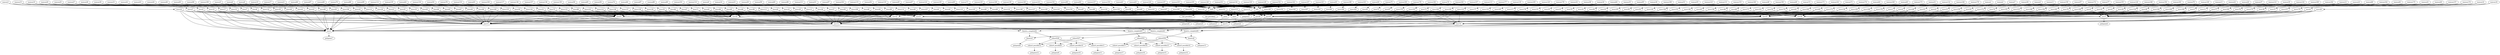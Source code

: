digraph g{
"maison1"->"murs1"
"maison1"->"toit5"
"maison1"->"sol1"
"maison2"->"murs2"
"maison2"->"toit5"
"maison2"->"sol1"
"maison3"->"murs22"
"maison3"->"toit5"
"maison3"->"sol1"
"maison4"->"murs21"
"maison4"->"toit5"
"maison4"->"sol1"
"maison5"->"murs24"
"maison5"->"toit5"
"maison5"->"sol1"
"maison6"->"murs14"
"maison6"->"toit5"
"maison6"->"sol1"
"maison7"->"murs28"
"maison7"->"toit5"
"maison7"->"sol1"
"maison8"->"murs30"
"maison8"->"toit5"
"maison8"->"sol1"
"maison9"->"murs20"
"maison9"->"toit5"
"maison9"->"sol1"
"maison10"->"murs23"
"maison10"->"toit5"
"maison10"->"sol1"
"maison11"->"murs15"
"maison11"->"toit5"
"maison11"->"sol1"
"maison12"->"murs3"
"maison12"->"toit5"
"maison12"->"sol1"
"maison13"->"murs5"
"maison13"->"toit5"
"maison13"->"sol1"
"maison14"->"murs18"
"maison14"->"toit5"
"maison14"->"sol1"
"maison15"->"murs27"
"maison15"->"toit5"
"maison15"->"sol1"
"maison16"->"murs6"
"maison16"->"toit5"
"maison16"->"sol1"
"maison17"->"murs25"
"maison17"->"toit5"
"maison17"->"sol1"
"maison18"->"murs26"
"maison18"->"toit5"
"maison18"->"sol1"
"maison19"->"murs9"
"maison19"->"toit5"
"maison19"->"sol1"
"maison20"->"murs10"
"maison20"->"toit5"
"maison20"->"sol1"
"maison21"->"murs19"
"maison21"->"toit5"
"maison21"->"sol1"
"maison22"->"murs16"
"maison22"->"toit5"
"maison22"->"sol1"
"maison23"->"murs29"
"maison23"->"toit5"
"maison23"->"sol1"
"maison24"->"murs11"
"maison24"->"toit5"
"maison24"->"sol1"
"maison25"->"murs17"
"maison25"->"toit5"
"maison25"->"sol1"
"maison26"->"murs4"
"maison26"->"toit5"
"maison26"->"sol1"
"maison27"->"murs12"
"maison27"->"toit5"
"maison27"->"sol1"
"maison28"->"murs7"
"maison28"->"toit5"
"maison28"->"sol1"
"maison29"->"murs13"
"maison29"->"toit5"
"maison29"->"sol1"
"maison30"->"murs8"
"maison30"->"toit5"
"maison30"->"sol1"
"maison31"->"murs130"
"maison31"->"toit5"
"maison31"->"sol1"
"maison32"->"murs131"
"maison32"->"toit5"
"maison32"->"sol1"
"maison33"->"murs132"
"maison33"->"toit5"
"maison33"->"sol1"
"maison34"->"murs31"
"maison34"->"toit5"
"maison34"->"sol1"
"maison35"->"murs32"
"maison35"->"toit5"
"maison35"->"sol1"
"maison36"->"murs33"
"maison36"->"toit5"
"maison36"->"sol1"
"maison37"->"murs34"
"maison37"->"toit5"
"maison37"->"sol1"
"maison38"->"murs35"
"maison38"->"toit5"
"maison38"->"sol1"
"maison39"->"murs36"
"maison39"->"toit5"
"maison39"->"sol1"
"maison40"->"murs37"
"maison40"->"toit5"
"maison40"->"sol1"
"maison41"->"murs38"
"maison41"->"toit5"
"maison41"->"sol1"
"maison42"->"murs39"
"maison42"->"toit5"
"maison42"->"sol1"
"maison43"->"murs40"
"maison43"->"toit5"
"maison43"->"sol1"
"maison44"->"murs41"
"maison44"->"toit5"
"maison44"->"sol1"
"maison45"->"murs42"
"maison45"->"toit5"
"maison45"->"sol1"
"maison46"->"murs43"
"maison46"->"toit5"
"maison46"->"sol1"
"maison47"->"murs44"
"maison47"->"toit5"
"maison47"->"sol1"
"maison48"->"murs45"
"maison48"->"toit5"
"maison48"->"sol1"
"maison49"->"murs46"
"maison49"->"toit5"
"maison49"->"sol1"
"maison50"->"murs47"
"maison50"->"toit5"
"maison50"->"sol1"
"maison51"->"murs48"
"maison51"->"toit5"
"maison51"->"sol1"
"maison52"->"murs49"
"maison52"->"toit5"
"maison52"->"sol1"
"maison53"->"murs50"
"maison53"->"toit5"
"maison53"->"sol1"
"maison54"->"murs51"
"maison54"->"toit5"
"maison54"->"sol1"
"maison55"->"murs52"
"maison55"->"toit5"
"maison55"->"sol1"
"maison56"->"murs53"
"maison56"->"toit5"
"maison56"->"sol1"
"maison57"->"murs54"
"maison57"->"toit5"
"maison57"->"sol1"
"maison58"->"murs55"
"maison58"->"toit5"
"maison58"->"sol1"
"maison59"->"murs56"
"maison59"->"toit5"
"maison59"->"sol1"
"maison60"->"murs57"
"maison60"->"toit5"
"maison60"->"sol1"
"maison61"->"murs58"
"maison61"->"toit5"
"maison61"->"sol1"
"maison62"->"murs59"
"maison62"->"toit5"
"maison62"->"sol1"
"maison63"->"murs60"
"maison63"->"toit5"
"maison63"->"sol1"
"maison64"->"murs61"
"maison64"->"toit5"
"maison64"->"sol1"
"maison65"->"murs62"
"maison65"->"toit5"
"maison65"->"sol1"
"maison66"->"murs63"
"maison66"->"toit5"
"maison66"->"sol1"
"maison67"->"murs64"
"maison67"->"toit5"
"maison67"->"sol1"
"maison68"->"murs65"
"maison68"->"toit5"
"maison68"->"sol1"
"maison69"->"murs66"
"maison69"->"toit5"
"maison69"->"sol1"
"maison70"->"murs67"
"maison70"->"toit5"
"maison70"->"sol1"
"maison71"->"murs68"
"maison71"->"toit5"
"maison71"->"sol1"
"maison72"->"murs69"
"maison72"->"toit5"
"maison72"->"sol1"
"maison73"->"murs70"
"maison73"->"toit5"
"maison73"->"sol1"
"maison74"->"murs71"
"maison74"->"toit5"
"maison74"->"sol1"
"maison75"->"murs72"
"maison75"->"toit5"
"maison75"->"sol1"
"maison76"->"murs73"
"maison76"->"toit5"
"maison76"->"sol1"
"maison77"->"murs74"
"maison77"->"toit5"
"maison77"->"sol1"
"maison78"->"murs75"
"maison78"->"toit5"
"maison78"->"sol1"
"maison79"->"murs76"
"maison79"->"toit5"
"maison79"->"sol1"
"maison80"->"murs77"
"maison80"->"toit5"
"maison80"->"sol1"
"maison81"->"murs78"
"maison81"->"toit5"
"maison81"->"sol1"
"maison82"->"murs79"
"maison82"->"toit5"
"maison82"->"sol1"
"maison83"->"murs80"
"maison83"->"toit5"
"maison83"->"sol1"
"maison84"->"murs81"
"maison84"->"toit5"
"maison84"->"sol1"
"maison85"->"murs82"
"maison85"->"toit5"
"maison85"->"sol1"
"maison86"->"murs83"
"maison86"->"toit5"
"maison86"->"sol1"
"maison87"->"murs84"
"maison87"->"toit5"
"maison87"->"sol1"
"maison88"->"murs85"
"maison88"->"toit5"
"maison88"->"sol1"
"maison89"->"murs86"
"maison89"->"toit5"
"maison89"->"sol1"
"maison90"->"murs87"
"maison90"->"toit5"
"maison90"->"sol1"
"maison91"->"murs88"
"maison91"->"toit5"
"maison91"->"sol1"
"maison92"->"murs89"
"maison92"->"toit5"
"maison92"->"sol1"
"maison93"->"murs90"
"maison93"->"toit5"
"maison93"->"sol1"
"maison94"->"murs91"
"maison94"->"toit5"
"maison94"->"sol1"
"maison95"->"murs92"
"maison95"->"toit5"
"maison95"->"sol1"
"maison96"->"murs93"
"maison96"->"toit5"
"maison96"->"sol1"
"maison97"->"murs94"
"maison97"->"toit5"
"maison97"->"sol1"
"maison98"->"murs95"
"maison98"->"toit5"
"maison98"->"sol1"
"maison99"->"murs96"
"maison99"->"toit5"
"maison99"->"sol1"
"maison100"->"murs97"
"maison100"->"toit5"
"maison100"->"sol1"
"maison101"->"murs98"
"maison101"->"toit5"
"maison101"->"sol1"
"maison102"->"murs99"
"maison102"->"toit5"
"maison102"->"sol1"
"maison103"->"murs100"
"maison103"->"toit5"
"maison103"->"sol1"
"maison104"->"murs101"
"maison104"->"toit5"
"maison104"->"sol1"
"maison105"->"murs102"
"maison105"->"toit5"
"maison105"->"sol1"
"maison106"->"murs103"
"maison106"->"toit5"
"maison106"->"sol1"
"maison107"->"murs104"
"maison107"->"toit5"
"maison107"->"sol1"
"maison108"->"murs105"
"maison108"->"toit5"
"maison108"->"sol1"
"maison109"->"murs106"
"maison109"->"toit5"
"maison109"->"sol1"
"maison110"->"murs107"
"maison110"->"toit5"
"maison110"->"sol1"
"maison111"->"murs108"
"maison111"->"toit5"
"maison111"->"sol1"
"maison112"->"murs109"
"maison112"->"toit5"
"maison112"->"sol1"
"maison113"->"murs110"
"maison113"->"toit5"
"maison113"->"sol1"
"maison114"->"murs111"
"maison114"->"toit5"
"maison114"->"sol1"
"maison115"->"murs112"
"maison115"->"toit5"
"maison115"->"sol1"
"maison116"->"murs113"
"maison116"->"toit5"
"maison116"->"sol1"
"maison117"->"murs114"
"maison117"->"toit5"
"maison117"->"sol1"
"maison118"->"murs115"
"maison118"->"toit5"
"maison118"->"sol1"
"maison119"->"murs116"
"maison119"->"toit5"
"maison119"->"sol1"
"maison120"->"murs117"
"maison120"->"toit5"
"maison120"->"sol1"
"maison121"->"murs118"
"maison121"->"toit5"
"maison121"->"sol1"
"maison122"->"murs119"
"maison122"->"toit5"
"maison122"->"sol1"
"maison123"->"murs120"
"maison123"->"toit5"
"maison123"->"sol1"
"maison124"->"murs121"
"maison124"->"toit5"
"maison124"->"sol1"
"maison125"->"murs122"
"maison125"->"toit5"
"maison125"->"sol1"
"maison126"->"murs123"
"maison126"->"toit5"
"maison126"->"sol1"
"maison127"->"murs124"
"maison127"->"toit5"
"maison127"->"sol1"
"maison128"->"murs125"
"maison128"->"toit5"
"maison128"->"sol1"
"maison129"->"murs126"
"maison129"->"toit5"
"maison129"->"sol1"
"maison130"->"murs127"
"maison130"->"toit5"
"maison130"->"sol1"
"maison131"->"murs128"
"maison131"->"toit5"
"maison131"->"sol1"
"maison132"->"murs129"
"maison132"->"toit5"
"maison132"->"sol1"
"maison133"->"murs133"
"maison133"->"toit5"
"maison133"->"sol1"
"maison134"->"murs134"
"maison134"->"toit5"
"maison134"->"sol1"
"maison135"->"murs135"
"maison135"->"toit5"
"maison135"->"sol1"
"maison136"->"murs136"
"maison136"->"toit5"
"maison136"->"sol1"
"maison137"->"murs137"
"maison137"->"toit5"
"maison137"->"sol1"
"maison138"->"murs138"
"maison138"->"toit5"
"maison138"->"sol1"
"maison139"->"murs139"
"maison139"->"toit5"
"maison139"->"sol1"
"maison140"->"murs140"
"maison140"->"toit5"
"maison140"->"sol1"
"maison141"->"murs141"
"maison141"->"toit5"
"maison141"->"sol1"
"maison142"->"murs142"
"maison142"->"toit5"
"maison142"->"sol1"
"maison143"->"murs143"
"maison143"->"toit5"
"maison143"->"sol1"
"maison144"->"murs144"
"maison144"->"toit5"
"maison144"->"sol1"
"maison145"->"murs145"
"maison145"->"toit5"
"maison145"->"sol1"
"maison146"->"murs146"
"maison146"->"toit5"
"maison146"->"sol1"
"maison147"->"murs147"
"maison147"->"toit5"
"maison147"->"sol1"
"maison148"->"murs148"
"maison148"->"toit5"
"maison148"->"sol1"
"maison149"->"murs149"
"maison149"->"toit5"
"maison149"->"sol1"
"maison150"->"murs150"
"maison150"->"toit5"
"maison150"->"sol1"
"maison151"->"murs151"
"maison151"->"toit5"
"maison151"->"sol1"
"maison152"->"murs152"
"maison152"->"toit5"
"maison152"->"sol1"
"maison153"->"murs153"
"maison153"->"toit5"
"maison153"->"sol1"
"maison154"->"murs154"
"maison154"->"toit5"
"maison154"->"sol1"
"maison155"->"murs155"
"maison155"->"toit5"
"maison155"->"sol1"
"maison156"->"murs156"
"maison156"->"toit5"
"maison156"->"sol1"
"maison157"->"murs157"
"maison157"->"toit5"
"maison157"->"sol1"
"maison158"->"murs158"
"maison158"->"toit5"
"maison158"->"sol1"
"maison159"->"murs159"
"maison159"->"toit5"
"maison159"->"sol1"
"maison160"->"murs160"
"maison160"->"toit5"
"maison160"->"sol1"
"maison161"->"murs161"
"maison161"->"toit5"
"maison161"->"sol1"
"maison162"->"murs162"
"maison162"->"toit5"
"maison162"->"sol1"
"maison163"->"murs163"
"maison163"->"toit5"
"maison163"->"sol1"
"maison164"->"murs164"
"maison164"->"toit5"
"maison164"->"sol1"
"maison165"->"murs165"
"maison165"->"toit5"
"maison165"->"sol1"
"maison166"->"murs166"
"maison166"->"toit5"
"maison166"->"sol1"
"maison167"->"murs167"
"maison167"->"toit5"
"maison167"->"sol1"
"maison168"->"murs168"
"maison168"->"toit5"
"maison168"->"sol1"
"maison169"->"murs169"
"maison169"->"toit5"
"maison169"->"sol1"
"maison170"->"murs170"
"maison170"->"toit5"
"maison170"->"sol1"
"maison171"->"murs171"
"maison171"->"toit5"
"maison171"->"sol1"
"maison172"->"murs172"
"maison172"->"toit5"
"maison172"->"sol1"
"maison173"->"murs173"
"maison173"->"toit5"
"maison173"->"sol1"
"maison174"->"murs174"
"maison174"->"toit5"
"maison174"->"sol1"
"maison175"->"murs175"
"maison175"->"toit5"
"maison175"->"sol1"
"maison176"->"murs176"
"maison176"->"toit5"
"maison176"->"sol1"
"maison177"->"murs177"
"maison177"->"toit5"
"maison177"->"sol1"
"maison178"->"murs178"
"maison178"->"toit5"
"maison178"->"sol1"
"maison179"->"murs179"
"maison179"->"toit5"
"maison179"->"sol1"
"maison180"->"murs180"
"maison180"->"toit5"
"maison180"->"sol1"
"maison181"->"murs181"
"maison181"->"toit5"
"maison181"->"sol1"
"maison182"->"murs182"
"maison182"->"toit5"
"maison182"->"sol1"
"murs1"->"mur4"
"murs1"->"mur2"
"murs1"->"mur3"
"murs1"->"mur1"
"toit5"->"toit_possible2"
"toit5"->"toit_possible3"
"sol1"->"polygone1"
"murs2"->"mur3"
"murs2"->"mur2"
"murs2"->"mur4"
"murs2"->"mur1"
"murs22"->"mur4"
"murs22"->"mur2"
"murs22"->"mur13"
"murs22"->"mur1"
"murs21"->"mur3"
"murs21"->"mur2"
"murs21"->"mur13"
"murs21"->"mur1"
"murs24"->"mur12"
"murs24"->"mur2"
"murs24"->"mur13"
"murs24"->"mur1"
"murs14"->"mur13"
"murs14"->"mur2"
"murs14"->"mur11"
"murs14"->"mur1"
"murs28"->"mur11"
"murs28"->"mur2"
"murs28"->"mur14"
"murs28"->"mur1"
"murs30"->"mur13"
"murs30"->"mur2"
"murs30"->"mur14"
"murs30"->"mur1"
"murs20"->"mur14"
"murs20"->"mur2"
"murs20"->"mur12"
"murs20"->"mur1"
"murs23"->"mur11"
"murs23"->"mur2"
"murs23"->"mur13"
"murs23"->"mur1"
"murs15"->"mur14"
"murs15"->"mur2"
"murs15"->"mur11"
"murs15"->"mur1"
"murs3"->"mur11"
"murs3"->"mur2"
"murs3"->"mur3"
"murs3"->"mur1"
"murs5"->"mur13"
"murs5"->"mur2"
"murs5"->"mur3"
"murs5"->"mur1"
"murs18"->"mur11"
"murs18"->"mur2"
"murs18"->"mur12"
"murs18"->"mur1"
"murs27"->"mur4"
"murs27"->"mur2"
"murs27"->"mur14"
"murs27"->"mur1"
"murs6"->"mur14"
"murs6"->"mur2"
"murs6"->"mur3"
"murs6"->"mur1"
"murs25"->"mur14"
"murs25"->"mur2"
"murs25"->"mur13"
"murs25"->"mur1"
"murs26"->"mur3"
"murs26"->"mur2"
"murs26"->"mur14"
"murs26"->"mur1"
"murs9"->"mur13"
"murs9"->"mur2"
"murs9"->"mur4"
"murs9"->"mur1"
"murs10"->"mur14"
"murs10"->"mur2"
"murs10"->"mur4"
"murs10"->"mur1"
"murs19"->"mur13"
"murs19"->"mur2"
"murs19"->"mur12"
"murs19"->"mur1"
"murs16"->"mur3"
"murs16"->"mur2"
"murs16"->"mur12"
"murs16"->"mur1"
"murs29"->"mur12"
"murs29"->"mur2"
"murs29"->"mur14"
"murs29"->"mur1"
"murs11"->"mur3"
"murs11"->"mur2"
"murs11"->"mur11"
"murs11"->"mur1"
"murs17"->"mur4"
"murs17"->"mur2"
"murs17"->"mur12"
"murs17"->"mur1"
"murs4"->"mur12"
"murs4"->"mur2"
"murs4"->"mur3"
"murs4"->"mur1"
"murs12"->"mur4"
"murs12"->"mur2"
"murs12"->"mur11"
"murs12"->"mur1"
"murs7"->"mur11"
"murs7"->"mur2"
"murs7"->"mur4"
"murs7"->"mur1"
"murs13"->"mur12"
"murs13"->"mur2"
"murs13"->"mur11"
"murs13"->"mur1"
"murs8"->"mur12"
"murs8"->"mur2"
"murs8"->"mur4"
"murs8"->"mur1"
"murs130"->"mur26"
"murs130"->"mur2"
"murs130"->"mur20"
"murs130"->"mur1"
"murs131"->"mur3"
"murs131"->"mur2"
"murs131"->"mur23"
"murs131"->"mur1"
"murs132"->"mur4"
"murs132"->"mur2"
"murs132"->"mur23"
"murs132"->"mur1"
"murs31"->"mur24"
"murs31"->"mur2"
"murs31"->"mur3"
"murs31"->"mur1"
"murs32"->"mur22"
"murs32"->"mur2"
"murs32"->"mur3"
"murs32"->"mur1"
"murs33"->"mur21"
"murs33"->"mur2"
"murs33"->"mur3"
"murs33"->"mur1"
"murs34"->"mur20"
"murs34"->"mur2"
"murs34"->"mur3"
"murs34"->"mur1"
"murs35"->"mur23"
"murs35"->"mur2"
"murs35"->"mur3"
"murs35"->"mur1"
"murs36"->"mur19"
"murs36"->"mur2"
"murs36"->"mur3"
"murs36"->"mur1"
"murs37"->"mur25"
"murs37"->"mur2"
"murs37"->"mur3"
"murs37"->"mur1"
"murs38"->"mur26"
"murs38"->"mur2"
"murs38"->"mur3"
"murs38"->"mur1"
"murs39"->"mur24"
"murs39"->"mur2"
"murs39"->"mur4"
"murs39"->"mur1"
"murs40"->"mur22"
"murs40"->"mur2"
"murs40"->"mur4"
"murs40"->"mur1"
"murs41"->"mur21"
"murs41"->"mur2"
"murs41"->"mur4"
"murs41"->"mur1"
"murs42"->"mur20"
"murs42"->"mur2"
"murs42"->"mur4"
"murs42"->"mur1"
"murs43"->"mur23"
"murs43"->"mur2"
"murs43"->"mur4"
"murs43"->"mur1"
"murs44"->"mur19"
"murs44"->"mur2"
"murs44"->"mur4"
"murs44"->"mur1"
"murs45"->"mur25"
"murs45"->"mur2"
"murs45"->"mur4"
"murs45"->"mur1"
"murs46"->"mur26"
"murs46"->"mur2"
"murs46"->"mur4"
"murs46"->"mur1"
"murs47"->"mur24"
"murs47"->"mur2"
"murs47"->"mur11"
"murs47"->"mur1"
"murs48"->"mur22"
"murs48"->"mur2"
"murs48"->"mur11"
"murs48"->"mur1"
"murs49"->"mur21"
"murs49"->"mur2"
"murs49"->"mur11"
"murs49"->"mur1"
"murs50"->"mur20"
"murs50"->"mur2"
"murs50"->"mur11"
"murs50"->"mur1"
"murs51"->"mur23"
"murs51"->"mur2"
"murs51"->"mur11"
"murs51"->"mur1"
"murs52"->"mur19"
"murs52"->"mur2"
"murs52"->"mur11"
"murs52"->"mur1"
"murs53"->"mur25"
"murs53"->"mur2"
"murs53"->"mur11"
"murs53"->"mur1"
"murs54"->"mur26"
"murs54"->"mur2"
"murs54"->"mur11"
"murs54"->"mur1"
"murs55"->"mur24"
"murs55"->"mur2"
"murs55"->"mur12"
"murs55"->"mur1"
"murs56"->"mur22"
"murs56"->"mur2"
"murs56"->"mur12"
"murs56"->"mur1"
"murs57"->"mur21"
"murs57"->"mur2"
"murs57"->"mur12"
"murs57"->"mur1"
"murs58"->"mur20"
"murs58"->"mur2"
"murs58"->"mur12"
"murs58"->"mur1"
"murs59"->"mur23"
"murs59"->"mur2"
"murs59"->"mur12"
"murs59"->"mur1"
"murs60"->"mur19"
"murs60"->"mur2"
"murs60"->"mur12"
"murs60"->"mur1"
"murs61"->"mur25"
"murs61"->"mur2"
"murs61"->"mur12"
"murs61"->"mur1"
"murs62"->"mur26"
"murs62"->"mur2"
"murs62"->"mur12"
"murs62"->"mur1"
"murs63"->"mur24"
"murs63"->"mur2"
"murs63"->"mur13"
"murs63"->"mur1"
"murs64"->"mur22"
"murs64"->"mur2"
"murs64"->"mur13"
"murs64"->"mur1"
"murs65"->"mur21"
"murs65"->"mur2"
"murs65"->"mur13"
"murs65"->"mur1"
"murs66"->"mur20"
"murs66"->"mur2"
"murs66"->"mur13"
"murs66"->"mur1"
"murs67"->"mur23"
"murs67"->"mur2"
"murs67"->"mur13"
"murs67"->"mur1"
"murs68"->"mur19"
"murs68"->"mur2"
"murs68"->"mur13"
"murs68"->"mur1"
"murs69"->"mur25"
"murs69"->"mur2"
"murs69"->"mur13"
"murs69"->"mur1"
"murs70"->"mur26"
"murs70"->"mur2"
"murs70"->"mur13"
"murs70"->"mur1"
"murs71"->"mur24"
"murs71"->"mur2"
"murs71"->"mur14"
"murs71"->"mur1"
"murs72"->"mur22"
"murs72"->"mur2"
"murs72"->"mur14"
"murs72"->"mur1"
"murs73"->"mur21"
"murs73"->"mur2"
"murs73"->"mur14"
"murs73"->"mur1"
"murs74"->"mur20"
"murs74"->"mur2"
"murs74"->"mur14"
"murs74"->"mur1"
"murs75"->"mur23"
"murs75"->"mur2"
"murs75"->"mur14"
"murs75"->"mur1"
"murs76"->"mur19"
"murs76"->"mur2"
"murs76"->"mur14"
"murs76"->"mur1"
"murs77"->"mur25"
"murs77"->"mur2"
"murs77"->"mur14"
"murs77"->"mur1"
"murs78"->"mur26"
"murs78"->"mur2"
"murs78"->"mur14"
"murs78"->"mur1"
"murs79"->"mur3"
"murs79"->"mur2"
"murs79"->"mur24"
"murs79"->"mur1"
"murs80"->"mur4"
"murs80"->"mur2"
"murs80"->"mur24"
"murs80"->"mur1"
"murs81"->"mur11"
"murs81"->"mur2"
"murs81"->"mur24"
"murs81"->"mur1"
"murs82"->"mur12"
"murs82"->"mur2"
"murs82"->"mur24"
"murs82"->"mur1"
"murs83"->"mur13"
"murs83"->"mur2"
"murs83"->"mur24"
"murs83"->"mur1"
"murs84"->"mur14"
"murs84"->"mur2"
"murs84"->"mur24"
"murs84"->"mur1"
"murs85"->"mur22"
"murs85"->"mur2"
"murs85"->"mur24"
"murs85"->"mur1"
"murs86"->"mur21"
"murs86"->"mur2"
"murs86"->"mur24"
"murs86"->"mur1"
"murs87"->"mur20"
"murs87"->"mur2"
"murs87"->"mur24"
"murs87"->"mur1"
"murs88"->"mur23"
"murs88"->"mur2"
"murs88"->"mur24"
"murs88"->"mur1"
"murs89"->"mur19"
"murs89"->"mur2"
"murs89"->"mur24"
"murs89"->"mur1"
"murs90"->"mur25"
"murs90"->"mur2"
"murs90"->"mur24"
"murs90"->"mur1"
"murs91"->"mur26"
"murs91"->"mur2"
"murs91"->"mur24"
"murs91"->"mur1"
"murs92"->"mur3"
"murs92"->"mur2"
"murs92"->"mur22"
"murs92"->"mur1"
"murs93"->"mur4"
"murs93"->"mur2"
"murs93"->"mur22"
"murs93"->"mur1"
"murs94"->"mur11"
"murs94"->"mur2"
"murs94"->"mur22"
"murs94"->"mur1"
"murs95"->"mur12"
"murs95"->"mur2"
"murs95"->"mur22"
"murs95"->"mur1"
"murs96"->"mur13"
"murs96"->"mur2"
"murs96"->"mur22"
"murs96"->"mur1"
"murs97"->"mur14"
"murs97"->"mur2"
"murs97"->"mur22"
"murs97"->"mur1"
"murs98"->"mur24"
"murs98"->"mur2"
"murs98"->"mur22"
"murs98"->"mur1"
"murs99"->"mur21"
"murs99"->"mur2"
"murs99"->"mur22"
"murs99"->"mur1"
"murs100"->"mur20"
"murs100"->"mur2"
"murs100"->"mur22"
"murs100"->"mur1"
"murs101"->"mur23"
"murs101"->"mur2"
"murs101"->"mur22"
"murs101"->"mur1"
"murs102"->"mur19"
"murs102"->"mur2"
"murs102"->"mur22"
"murs102"->"mur1"
"murs103"->"mur25"
"murs103"->"mur2"
"murs103"->"mur22"
"murs103"->"mur1"
"murs104"->"mur26"
"murs104"->"mur2"
"murs104"->"mur22"
"murs104"->"mur1"
"murs105"->"mur3"
"murs105"->"mur2"
"murs105"->"mur21"
"murs105"->"mur1"
"murs106"->"mur4"
"murs106"->"mur2"
"murs106"->"mur21"
"murs106"->"mur1"
"murs107"->"mur11"
"murs107"->"mur2"
"murs107"->"mur21"
"murs107"->"mur1"
"murs108"->"mur12"
"murs108"->"mur2"
"murs108"->"mur21"
"murs108"->"mur1"
"murs109"->"mur13"
"murs109"->"mur2"
"murs109"->"mur21"
"murs109"->"mur1"
"murs110"->"mur14"
"murs110"->"mur2"
"murs110"->"mur21"
"murs110"->"mur1"
"murs111"->"mur24"
"murs111"->"mur2"
"murs111"->"mur21"
"murs111"->"mur1"
"murs112"->"mur22"
"murs112"->"mur2"
"murs112"->"mur21"
"murs112"->"mur1"
"murs113"->"mur20"
"murs113"->"mur2"
"murs113"->"mur21"
"murs113"->"mur1"
"murs114"->"mur23"
"murs114"->"mur2"
"murs114"->"mur21"
"murs114"->"mur1"
"murs115"->"mur19"
"murs115"->"mur2"
"murs115"->"mur21"
"murs115"->"mur1"
"murs116"->"mur25"
"murs116"->"mur2"
"murs116"->"mur21"
"murs116"->"mur1"
"murs117"->"mur26"
"murs117"->"mur2"
"murs117"->"mur21"
"murs117"->"mur1"
"murs118"->"mur3"
"murs118"->"mur2"
"murs118"->"mur20"
"murs118"->"mur1"
"murs119"->"mur4"
"murs119"->"mur2"
"murs119"->"mur20"
"murs119"->"mur1"
"murs120"->"mur11"
"murs120"->"mur2"
"murs120"->"mur20"
"murs120"->"mur1"
"murs121"->"mur12"
"murs121"->"mur2"
"murs121"->"mur20"
"murs121"->"mur1"
"murs122"->"mur13"
"murs122"->"mur2"
"murs122"->"mur20"
"murs122"->"mur1"
"murs123"->"mur14"
"murs123"->"mur2"
"murs123"->"mur20"
"murs123"->"mur1"
"murs124"->"mur24"
"murs124"->"mur2"
"murs124"->"mur20"
"murs124"->"mur1"
"murs125"->"mur22"
"murs125"->"mur2"
"murs125"->"mur20"
"murs125"->"mur1"
"murs126"->"mur21"
"murs126"->"mur2"
"murs126"->"mur20"
"murs126"->"mur1"
"murs127"->"mur23"
"murs127"->"mur2"
"murs127"->"mur20"
"murs127"->"mur1"
"murs128"->"mur19"
"murs128"->"mur2"
"murs128"->"mur20"
"murs128"->"mur1"
"murs129"->"mur25"
"murs129"->"mur2"
"murs129"->"mur20"
"murs129"->"mur1"
"murs133"->"mur11"
"murs133"->"mur2"
"murs133"->"mur23"
"murs133"->"mur1"
"murs134"->"mur12"
"murs134"->"mur2"
"murs134"->"mur23"
"murs134"->"mur1"
"murs135"->"mur13"
"murs135"->"mur2"
"murs135"->"mur23"
"murs135"->"mur1"
"murs136"->"mur14"
"murs136"->"mur2"
"murs136"->"mur23"
"murs136"->"mur1"
"murs137"->"mur24"
"murs137"->"mur2"
"murs137"->"mur23"
"murs137"->"mur1"
"murs138"->"mur22"
"murs138"->"mur2"
"murs138"->"mur23"
"murs138"->"mur1"
"murs139"->"mur21"
"murs139"->"mur2"
"murs139"->"mur23"
"murs139"->"mur1"
"murs140"->"mur20"
"murs140"->"mur2"
"murs140"->"mur23"
"murs140"->"mur1"
"murs141"->"mur19"
"murs141"->"mur2"
"murs141"->"mur23"
"murs141"->"mur1"
"murs142"->"mur25"
"murs142"->"mur2"
"murs142"->"mur23"
"murs142"->"mur1"
"murs143"->"mur26"
"murs143"->"mur2"
"murs143"->"mur23"
"murs143"->"mur1"
"murs144"->"mur3"
"murs144"->"mur2"
"murs144"->"mur19"
"murs144"->"mur1"
"murs145"->"mur4"
"murs145"->"mur2"
"murs145"->"mur19"
"murs145"->"mur1"
"murs146"->"mur11"
"murs146"->"mur2"
"murs146"->"mur19"
"murs146"->"mur1"
"murs147"->"mur12"
"murs147"->"mur2"
"murs147"->"mur19"
"murs147"->"mur1"
"murs148"->"mur13"
"murs148"->"mur2"
"murs148"->"mur19"
"murs148"->"mur1"
"murs149"->"mur14"
"murs149"->"mur2"
"murs149"->"mur19"
"murs149"->"mur1"
"murs150"->"mur24"
"murs150"->"mur2"
"murs150"->"mur19"
"murs150"->"mur1"
"murs151"->"mur22"
"murs151"->"mur2"
"murs151"->"mur19"
"murs151"->"mur1"
"murs152"->"mur21"
"murs152"->"mur2"
"murs152"->"mur19"
"murs152"->"mur1"
"murs153"->"mur20"
"murs153"->"mur2"
"murs153"->"mur19"
"murs153"->"mur1"
"murs154"->"mur23"
"murs154"->"mur2"
"murs154"->"mur19"
"murs154"->"mur1"
"murs155"->"mur25"
"murs155"->"mur2"
"murs155"->"mur19"
"murs155"->"mur1"
"murs156"->"mur26"
"murs156"->"mur2"
"murs156"->"mur19"
"murs156"->"mur1"
"murs157"->"mur3"
"murs157"->"mur2"
"murs157"->"mur25"
"murs157"->"mur1"
"murs158"->"mur4"
"murs158"->"mur2"
"murs158"->"mur25"
"murs158"->"mur1"
"murs159"->"mur11"
"murs159"->"mur2"
"murs159"->"mur25"
"murs159"->"mur1"
"murs160"->"mur12"
"murs160"->"mur2"
"murs160"->"mur25"
"murs160"->"mur1"
"murs161"->"mur13"
"murs161"->"mur2"
"murs161"->"mur25"
"murs161"->"mur1"
"murs162"->"mur14"
"murs162"->"mur2"
"murs162"->"mur25"
"murs162"->"mur1"
"murs163"->"mur24"
"murs163"->"mur2"
"murs163"->"mur25"
"murs163"->"mur1"
"murs164"->"mur22"
"murs164"->"mur2"
"murs164"->"mur25"
"murs164"->"mur1"
"murs165"->"mur21"
"murs165"->"mur2"
"murs165"->"mur25"
"murs165"->"mur1"
"murs166"->"mur20"
"murs166"->"mur2"
"murs166"->"mur25"
"murs166"->"mur1"
"murs167"->"mur23"
"murs167"->"mur2"
"murs167"->"mur25"
"murs167"->"mur1"
"murs168"->"mur19"
"murs168"->"mur2"
"murs168"->"mur25"
"murs168"->"mur1"
"murs169"->"mur26"
"murs169"->"mur2"
"murs169"->"mur25"
"murs169"->"mur1"
"murs170"->"mur3"
"murs170"->"mur2"
"murs170"->"mur26"
"murs170"->"mur1"
"murs171"->"mur4"
"murs171"->"mur2"
"murs171"->"mur26"
"murs171"->"mur1"
"murs172"->"mur11"
"murs172"->"mur2"
"murs172"->"mur26"
"murs172"->"mur1"
"murs173"->"mur12"
"murs173"->"mur2"
"murs173"->"mur26"
"murs173"->"mur1"
"murs174"->"mur13"
"murs174"->"mur2"
"murs174"->"mur26"
"murs174"->"mur1"
"murs175"->"mur14"
"murs175"->"mur2"
"murs175"->"mur26"
"murs175"->"mur1"
"murs176"->"mur24"
"murs176"->"mur2"
"murs176"->"mur26"
"murs176"->"mur1"
"murs177"->"mur22"
"murs177"->"mur2"
"murs177"->"mur26"
"murs177"->"mur1"
"murs178"->"mur21"
"murs178"->"mur2"
"murs178"->"mur26"
"murs178"->"mur1"
"murs179"->"mur20"
"murs179"->"mur2"
"murs179"->"mur26"
"murs179"->"mur1"
"murs180"->"mur23"
"murs180"->"mur2"
"murs180"->"mur26"
"murs180"->"mur1"
"murs181"->"mur19"
"murs181"->"mur2"
"murs181"->"mur26"
"murs181"->"mur1"
"murs182"->"mur25"
"murs182"->"mur2"
"murs182"->"mur26"
"murs182"->"mur1"
"mur4"->"polygone7"
"mur2"->"polygone3"
"mur3"->"polygone4"
"mur1"->"polygone2"
"toit_possible2"->"polygone5"
"toit_possible3"->"polygone6"
"polygone1"
"mur13"->"mur4"
"mur13"->"fenetre_complete62"
"mur12"->"mur4"
"mur12"->"fenetre_complete63"
"mur11"->"mur4"
"mur11"->"fenetre_complete61"
"mur14"->"mur4"
"mur14"->"fenetre_complete64"
"mur26"->"mur14"
"mur26"->"fenetre_complete62"
"mur20"->"mur11"
"mur20"->"fenetre_complete64"
"mur23"->"mur13"
"mur23"->"fenetre_complete63"
"mur24"->"mur13"
"mur24"->"fenetre_complete64"
"mur22"->"mur12"
"mur22"->"fenetre_complete62"
"mur21"->"mur12"
"mur21"->"fenetre_complete61"
"mur19"->"mur11"
"mur19"->"fenetre_complete63"
"mur25"->"mur14"
"mur25"->"fenetre_complete61"
"polygone7"
"polygone3"
"polygone4"
"polygone2"
"polygone5"
"polygone6"
"fenetre_complete62"->"fenetre5"
"fenetre_complete62"->"rebord328"
"fenetre_complete63"->"fenetre8"
"fenetre_complete63"->"rebord353"
"fenetre_complete61"->"fenetre5"
"fenetre_complete61"->"rebord327"
"fenetre_complete64"->"fenetre8"
"fenetre_complete64"->"rebord354"
"fenetre5"->"polygone8"
"rebord328"->"rebord_possible10"
"rebord328"->"rebord_possible11"
"rebord328"->"rebord_possible12"
"rebord328"->"rebord_possible9"
"fenetre8"->"polygone13"
"rebord353"->"rebord_possible17"
"rebord353"->"rebord_possible16"
"rebord353"->"rebord_possible15"
"rebord353"->"rebord_possible14"
"rebord327"->"rebord_possible12"
"rebord327"->"rebord_possible11"
"rebord327"->"rebord_possible10"
"rebord327"->"rebord_possible9"
"rebord354"->"rebord_possible15"
"rebord354"->"rebord_possible16"
"rebord354"->"rebord_possible17"
"rebord354"->"rebord_possible14"
"polygone8"
"rebord_possible10"->"polygone10"
"rebord_possible11"->"polygone11"
"rebord_possible12"->"polygone12"
"rebord_possible9"->"polygone9"
"polygone13"
"rebord_possible17"->"polygone17"
"rebord_possible16"->"polygone16"
"rebord_possible15"->"polygone15"
"rebord_possible14"->"polygone14"
"polygone10"
"polygone11"
"polygone12"
"polygone9"
"polygone17"
"polygone16"
"polygone15"
"polygone14"
}